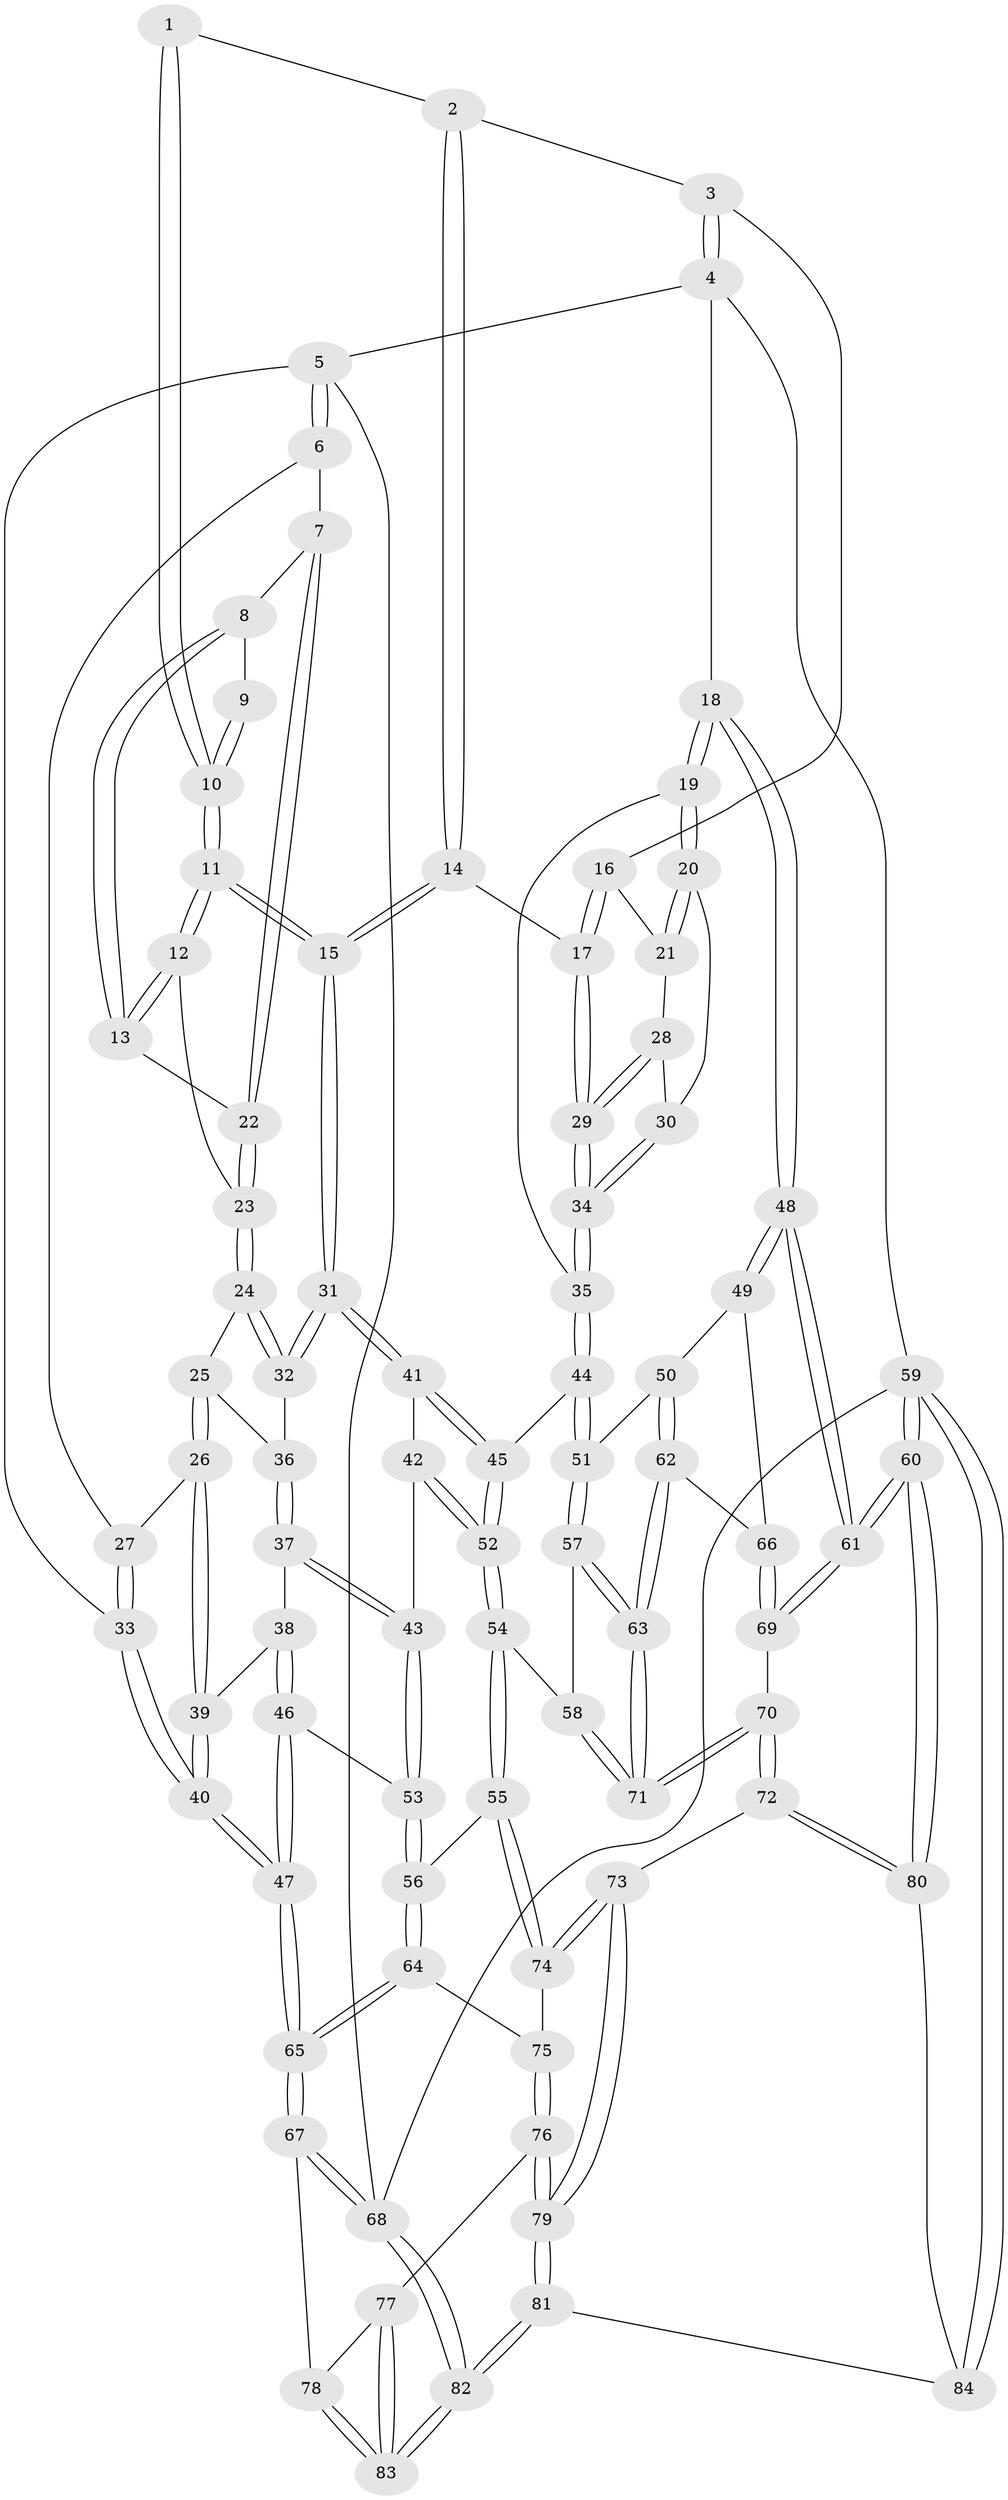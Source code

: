 // coarse degree distribution, {3: 0.08620689655172414, 4: 0.3793103448275862, 5: 0.43103448275862066, 6: 0.10344827586206896}
// Generated by graph-tools (version 1.1) at 2025/24/03/03/25 07:24:37]
// undirected, 84 vertices, 207 edges
graph export_dot {
graph [start="1"]
  node [color=gray90,style=filled];
  1 [pos="+0.5987656725796613+0"];
  2 [pos="+0.7258816615206164+0"];
  3 [pos="+0.7938337922879999+0"];
  4 [pos="+1+0"];
  5 [pos="+0+0"];
  6 [pos="+0.05452577162405747+0"];
  7 [pos="+0.17327133414311052+0"];
  8 [pos="+0.3424492560761885+0"];
  9 [pos="+0.42064902825131656+0"];
  10 [pos="+0.5111796410775611+0.07629130757485429"];
  11 [pos="+0.5151148455797145+0.17091886755481475"];
  12 [pos="+0.44988395242696383+0.1090554607625932"];
  13 [pos="+0.43485632174432126+0.07292526989207933"];
  14 [pos="+0.5582864158004017+0.18246797770225942"];
  15 [pos="+0.5264534337589223+0.18711508385597647"];
  16 [pos="+0.7927655557689008+0"];
  17 [pos="+0.6376148896080733+0.20821376250230336"];
  18 [pos="+1+0.21605200950836928"];
  19 [pos="+1+0.21493884560375948"];
  20 [pos="+0.8970032609029548+0.14225410401427596"];
  21 [pos="+0.801154898372502+0"];
  22 [pos="+0.27133462318881274+0.03169147074953535"];
  23 [pos="+0.2828819859015263+0.09847458317233383"];
  24 [pos="+0.27591991258824705+0.12428882634395177"];
  25 [pos="+0.23570466691354428+0.17396000641379758"];
  26 [pos="+0.1846561688280369+0.19041783865801837"];
  27 [pos="+0.11083098751457672+0.12544177232145726"];
  28 [pos="+0.7949115671812871+0.0030386119908649574"];
  29 [pos="+0.6606219568303758+0.21882585915394015"];
  30 [pos="+0.7968091729062624+0.17216087592260904"];
  31 [pos="+0.4702872160267732+0.24908332323887641"];
  32 [pos="+0.40863400552714724+0.21797966606727992"];
  33 [pos="+0+0.3101568475246869"];
  34 [pos="+0.7138656463222184+0.25873124687483"];
  35 [pos="+0.744734705869642+0.3171385689751596"];
  36 [pos="+0.26575071859276195+0.2096902792219329"];
  37 [pos="+0.34140786067882845+0.36128928020141565"];
  38 [pos="+0.244205568459238+0.34583512544530925"];
  39 [pos="+0.1699376095794868+0.2341739292263636"];
  40 [pos="+0+0.4284673105408878"];
  41 [pos="+0.4570892611107644+0.27854808546237436"];
  42 [pos="+0.40466950456279366+0.3486693744912143"];
  43 [pos="+0.34905493442741636+0.36507888131982746"];
  44 [pos="+0.7436193715449143+0.35623684855608"];
  45 [pos="+0.6276183307860018+0.4216300786830984"];
  46 [pos="+0.12418376413442286+0.40472885331520253"];
  47 [pos="+0+0.47301732217701764"];
  48 [pos="+1+0.44909499187385765"];
  49 [pos="+0.9736401113257849+0.4814142401742613"];
  50 [pos="+0.8546508554529929+0.45440630982544583"];
  51 [pos="+0.7767045492859598+0.4103051247139838"];
  52 [pos="+0.536166707349328+0.537217757572017"];
  53 [pos="+0.3047380523919267+0.4752350237530607"];
  54 [pos="+0.5368358033052979+0.5924789999086782"];
  55 [pos="+0.5276297472106614+0.6004816946208903"];
  56 [pos="+0.2795070666917552+0.5858057012638754"];
  57 [pos="+0.7357949880317509+0.5104503893491847"];
  58 [pos="+0.547968237712046+0.5951957885378022"];
  59 [pos="+1+1"];
  60 [pos="+1+1"];
  61 [pos="+1+0.8552020127834725"];
  62 [pos="+0.7954251028429328+0.6376091364927394"];
  63 [pos="+0.7764519089170755+0.6532433157799002"];
  64 [pos="+0.2161365501072416+0.6346131443064326"];
  65 [pos="+0+0.7036646882394754"];
  66 [pos="+0.8935103167872332+0.6020954750430867"];
  67 [pos="+0+0.7688059177027399"];
  68 [pos="+0+1"];
  69 [pos="+0.9777427698879957+0.7506339700955735"];
  70 [pos="+0.7632270717748941+0.7467531142950538"];
  71 [pos="+0.7507703207065108+0.7055511428600725"];
  72 [pos="+0.7577783400924477+0.7618203993059185"];
  73 [pos="+0.5555177477689972+0.8060527638643913"];
  74 [pos="+0.5156165523272209+0.6499117866033022"];
  75 [pos="+0.37806789371743627+0.7844418301728451"];
  76 [pos="+0.3815173472438885+0.8098093336978035"];
  77 [pos="+0.3195099354418685+0.8489063616825572"];
  78 [pos="+0.2226275867847908+0.8840736526461405"];
  79 [pos="+0.5024565024649401+0.9341094571929762"];
  80 [pos="+0.7585770348564858+0.8764667623891602"];
  81 [pos="+0.5386739982320132+1"];
  82 [pos="+0.4248949439769896+1"];
  83 [pos="+0.37120365552194234+1"];
  84 [pos="+0.6188709269964007+1"];
  1 -- 2;
  1 -- 10;
  1 -- 10;
  2 -- 3;
  2 -- 14;
  2 -- 14;
  3 -- 4;
  3 -- 4;
  3 -- 16;
  4 -- 5;
  4 -- 18;
  4 -- 59;
  5 -- 6;
  5 -- 6;
  5 -- 33;
  5 -- 68;
  6 -- 7;
  6 -- 27;
  7 -- 8;
  7 -- 22;
  7 -- 22;
  8 -- 9;
  8 -- 13;
  8 -- 13;
  9 -- 10;
  9 -- 10;
  10 -- 11;
  10 -- 11;
  11 -- 12;
  11 -- 12;
  11 -- 15;
  11 -- 15;
  12 -- 13;
  12 -- 13;
  12 -- 23;
  13 -- 22;
  14 -- 15;
  14 -- 15;
  14 -- 17;
  15 -- 31;
  15 -- 31;
  16 -- 17;
  16 -- 17;
  16 -- 21;
  17 -- 29;
  17 -- 29;
  18 -- 19;
  18 -- 19;
  18 -- 48;
  18 -- 48;
  19 -- 20;
  19 -- 20;
  19 -- 35;
  20 -- 21;
  20 -- 21;
  20 -- 30;
  21 -- 28;
  22 -- 23;
  22 -- 23;
  23 -- 24;
  23 -- 24;
  24 -- 25;
  24 -- 32;
  24 -- 32;
  25 -- 26;
  25 -- 26;
  25 -- 36;
  26 -- 27;
  26 -- 39;
  26 -- 39;
  27 -- 33;
  27 -- 33;
  28 -- 29;
  28 -- 29;
  28 -- 30;
  29 -- 34;
  29 -- 34;
  30 -- 34;
  30 -- 34;
  31 -- 32;
  31 -- 32;
  31 -- 41;
  31 -- 41;
  32 -- 36;
  33 -- 40;
  33 -- 40;
  34 -- 35;
  34 -- 35;
  35 -- 44;
  35 -- 44;
  36 -- 37;
  36 -- 37;
  37 -- 38;
  37 -- 43;
  37 -- 43;
  38 -- 39;
  38 -- 46;
  38 -- 46;
  39 -- 40;
  39 -- 40;
  40 -- 47;
  40 -- 47;
  41 -- 42;
  41 -- 45;
  41 -- 45;
  42 -- 43;
  42 -- 52;
  42 -- 52;
  43 -- 53;
  43 -- 53;
  44 -- 45;
  44 -- 51;
  44 -- 51;
  45 -- 52;
  45 -- 52;
  46 -- 47;
  46 -- 47;
  46 -- 53;
  47 -- 65;
  47 -- 65;
  48 -- 49;
  48 -- 49;
  48 -- 61;
  48 -- 61;
  49 -- 50;
  49 -- 66;
  50 -- 51;
  50 -- 62;
  50 -- 62;
  51 -- 57;
  51 -- 57;
  52 -- 54;
  52 -- 54;
  53 -- 56;
  53 -- 56;
  54 -- 55;
  54 -- 55;
  54 -- 58;
  55 -- 56;
  55 -- 74;
  55 -- 74;
  56 -- 64;
  56 -- 64;
  57 -- 58;
  57 -- 63;
  57 -- 63;
  58 -- 71;
  58 -- 71;
  59 -- 60;
  59 -- 60;
  59 -- 84;
  59 -- 84;
  59 -- 68;
  60 -- 61;
  60 -- 61;
  60 -- 80;
  60 -- 80;
  61 -- 69;
  61 -- 69;
  62 -- 63;
  62 -- 63;
  62 -- 66;
  63 -- 71;
  63 -- 71;
  64 -- 65;
  64 -- 65;
  64 -- 75;
  65 -- 67;
  65 -- 67;
  66 -- 69;
  66 -- 69;
  67 -- 68;
  67 -- 68;
  67 -- 78;
  68 -- 82;
  68 -- 82;
  69 -- 70;
  70 -- 71;
  70 -- 71;
  70 -- 72;
  70 -- 72;
  72 -- 73;
  72 -- 80;
  72 -- 80;
  73 -- 74;
  73 -- 74;
  73 -- 79;
  73 -- 79;
  74 -- 75;
  75 -- 76;
  75 -- 76;
  76 -- 77;
  76 -- 79;
  76 -- 79;
  77 -- 78;
  77 -- 83;
  77 -- 83;
  78 -- 83;
  78 -- 83;
  79 -- 81;
  79 -- 81;
  80 -- 84;
  81 -- 82;
  81 -- 82;
  81 -- 84;
  82 -- 83;
  82 -- 83;
}
